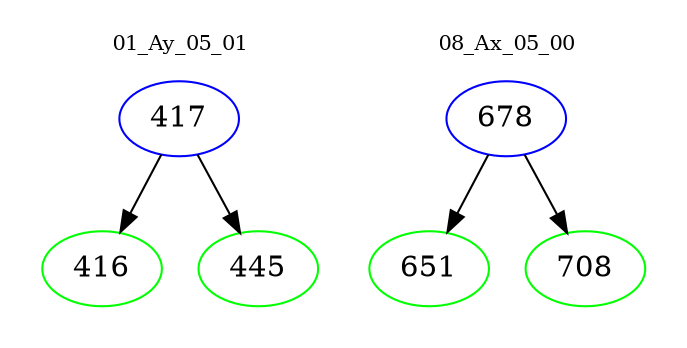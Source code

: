 digraph{
subgraph cluster_0 {
color = white
label = "01_Ay_05_01";
fontsize=10;
T0_417 [label="417", color="blue"]
T0_417 -> T0_416 [color="black"]
T0_416 [label="416", color="green"]
T0_417 -> T0_445 [color="black"]
T0_445 [label="445", color="green"]
}
subgraph cluster_1 {
color = white
label = "08_Ax_05_00";
fontsize=10;
T1_678 [label="678", color="blue"]
T1_678 -> T1_651 [color="black"]
T1_651 [label="651", color="green"]
T1_678 -> T1_708 [color="black"]
T1_708 [label="708", color="green"]
}
}
